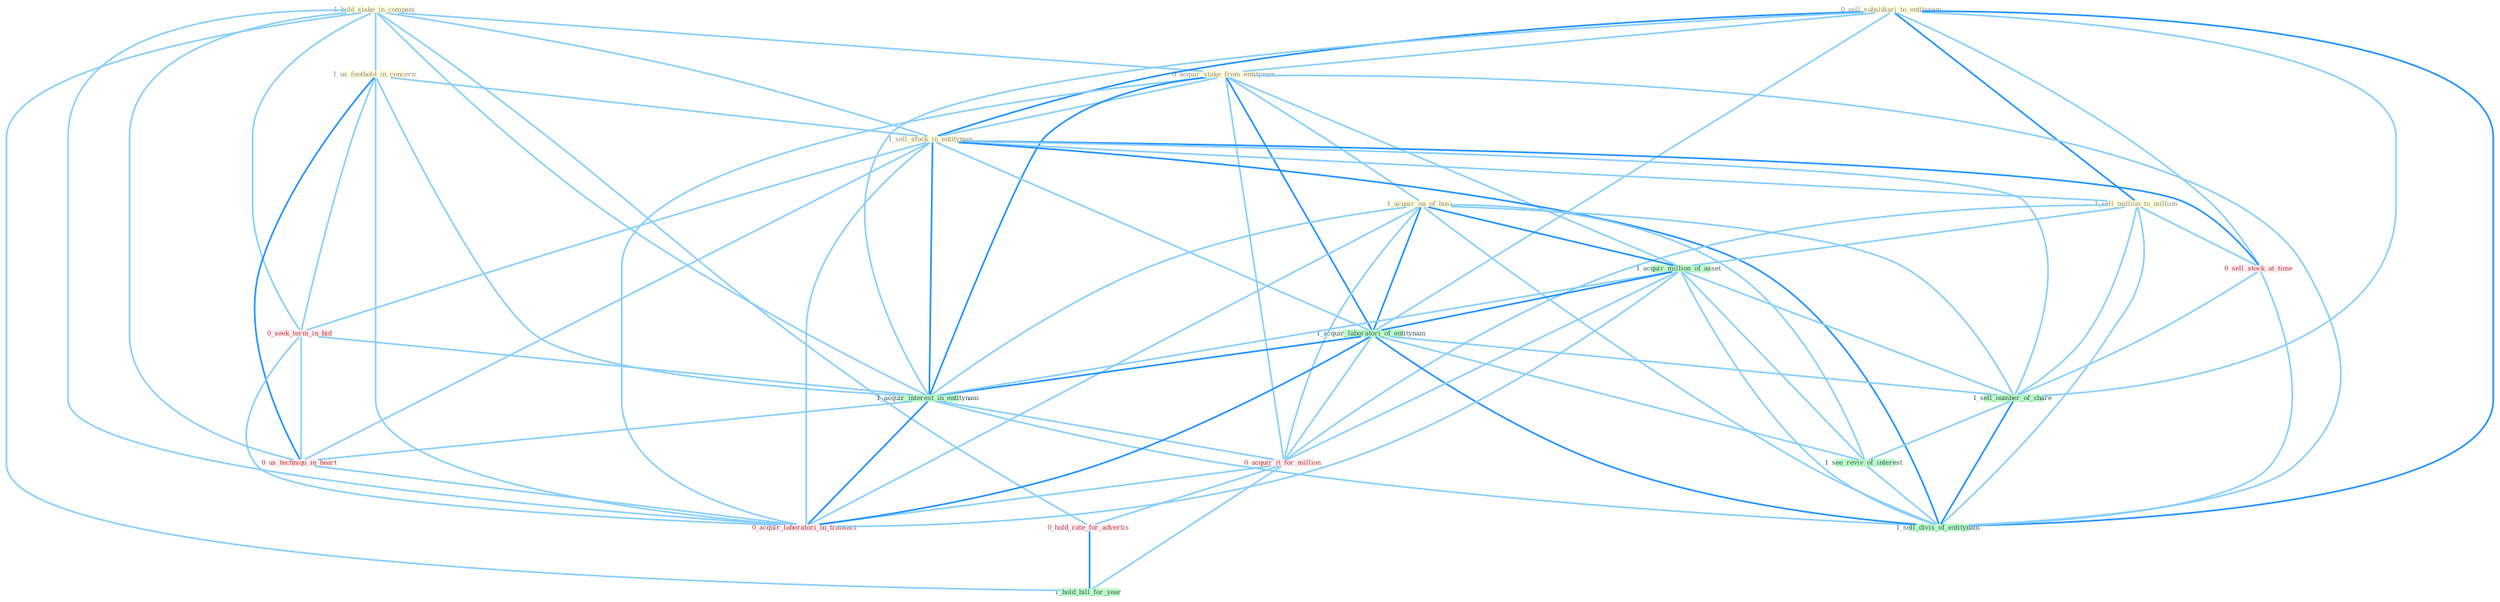 Graph G{ 
    node
    [shape=polygon,style=filled,width=.5,height=.06,color="#BDFCC9",fixedsize=true,fontsize=4,
    fontcolor="#2f4f4f"];
    {node
    [color="#ffffe0", fontcolor="#8b7d6b"] "1_hold_stake_in_compani " "0_sell_subsidiari_to_entitynam " "1_us_foothold_in_concern " "0_acquir_stake_from_entitynam " "1_sell_stock_in_entitynam " "1_sell_million_to_million " "1_acquir_on_of_busi "}
{node [color="#fff0f5", fontcolor="#b22222"] "0_seek_term_in_bid " "0_us_techniqu_in_heart " "0_acquir_it_for_million " "0_hold_rate_for_advertis " "0_acquir_laboratori_in_transact " "0_sell_stock_at_time "}
edge [color="#B0E2FF"];

	"1_hold_stake_in_compani " -- "1_us_foothold_in_concern " [w="1", color="#87cefa" ];
	"1_hold_stake_in_compani " -- "0_acquir_stake_from_entitynam " [w="1", color="#87cefa" ];
	"1_hold_stake_in_compani " -- "1_sell_stock_in_entitynam " [w="1", color="#87cefa" ];
	"1_hold_stake_in_compani " -- "0_seek_term_in_bid " [w="1", color="#87cefa" ];
	"1_hold_stake_in_compani " -- "1_acquir_interest_in_entitynam " [w="1", color="#87cefa" ];
	"1_hold_stake_in_compani " -- "0_us_techniqu_in_heart " [w="1", color="#87cefa" ];
	"1_hold_stake_in_compani " -- "0_hold_rate_for_advertis " [w="1", color="#87cefa" ];
	"1_hold_stake_in_compani " -- "0_acquir_laboratori_in_transact " [w="1", color="#87cefa" ];
	"1_hold_stake_in_compani " -- "1_hold_bill_for_year " [w="1", color="#87cefa" ];
	"0_sell_subsidiari_to_entitynam " -- "0_acquir_stake_from_entitynam " [w="1", color="#87cefa" ];
	"0_sell_subsidiari_to_entitynam " -- "1_sell_stock_in_entitynam " [w="2", color="#1e90ff" , len=0.8];
	"0_sell_subsidiari_to_entitynam " -- "1_sell_million_to_million " [w="2", color="#1e90ff" , len=0.8];
	"0_sell_subsidiari_to_entitynam " -- "1_acquir_laboratori_of_entitynam " [w="1", color="#87cefa" ];
	"0_sell_subsidiari_to_entitynam " -- "1_acquir_interest_in_entitynam " [w="1", color="#87cefa" ];
	"0_sell_subsidiari_to_entitynam " -- "0_sell_stock_at_time " [w="1", color="#87cefa" ];
	"0_sell_subsidiari_to_entitynam " -- "1_sell_number_of_share " [w="1", color="#87cefa" ];
	"0_sell_subsidiari_to_entitynam " -- "1_sell_divis_of_entitynam " [w="2", color="#1e90ff" , len=0.8];
	"1_us_foothold_in_concern " -- "1_sell_stock_in_entitynam " [w="1", color="#87cefa" ];
	"1_us_foothold_in_concern " -- "0_seek_term_in_bid " [w="1", color="#87cefa" ];
	"1_us_foothold_in_concern " -- "1_acquir_interest_in_entitynam " [w="1", color="#87cefa" ];
	"1_us_foothold_in_concern " -- "0_us_techniqu_in_heart " [w="2", color="#1e90ff" , len=0.8];
	"1_us_foothold_in_concern " -- "0_acquir_laboratori_in_transact " [w="1", color="#87cefa" ];
	"0_acquir_stake_from_entitynam " -- "1_sell_stock_in_entitynam " [w="1", color="#87cefa" ];
	"0_acquir_stake_from_entitynam " -- "1_acquir_on_of_busi " [w="1", color="#87cefa" ];
	"0_acquir_stake_from_entitynam " -- "1_acquir_million_of_asset " [w="1", color="#87cefa" ];
	"0_acquir_stake_from_entitynam " -- "1_acquir_laboratori_of_entitynam " [w="2", color="#1e90ff" , len=0.8];
	"0_acquir_stake_from_entitynam " -- "1_acquir_interest_in_entitynam " [w="2", color="#1e90ff" , len=0.8];
	"0_acquir_stake_from_entitynam " -- "0_acquir_it_for_million " [w="1", color="#87cefa" ];
	"0_acquir_stake_from_entitynam " -- "0_acquir_laboratori_in_transact " [w="1", color="#87cefa" ];
	"0_acquir_stake_from_entitynam " -- "1_sell_divis_of_entitynam " [w="1", color="#87cefa" ];
	"1_sell_stock_in_entitynam " -- "1_sell_million_to_million " [w="1", color="#87cefa" ];
	"1_sell_stock_in_entitynam " -- "1_acquir_laboratori_of_entitynam " [w="1", color="#87cefa" ];
	"1_sell_stock_in_entitynam " -- "0_seek_term_in_bid " [w="1", color="#87cefa" ];
	"1_sell_stock_in_entitynam " -- "1_acquir_interest_in_entitynam " [w="2", color="#1e90ff" , len=0.8];
	"1_sell_stock_in_entitynam " -- "0_us_techniqu_in_heart " [w="1", color="#87cefa" ];
	"1_sell_stock_in_entitynam " -- "0_acquir_laboratori_in_transact " [w="1", color="#87cefa" ];
	"1_sell_stock_in_entitynam " -- "0_sell_stock_at_time " [w="2", color="#1e90ff" , len=0.8];
	"1_sell_stock_in_entitynam " -- "1_sell_number_of_share " [w="1", color="#87cefa" ];
	"1_sell_stock_in_entitynam " -- "1_sell_divis_of_entitynam " [w="2", color="#1e90ff" , len=0.8];
	"1_sell_million_to_million " -- "1_acquir_million_of_asset " [w="1", color="#87cefa" ];
	"1_sell_million_to_million " -- "0_acquir_it_for_million " [w="1", color="#87cefa" ];
	"1_sell_million_to_million " -- "0_sell_stock_at_time " [w="1", color="#87cefa" ];
	"1_sell_million_to_million " -- "1_sell_number_of_share " [w="1", color="#87cefa" ];
	"1_sell_million_to_million " -- "1_sell_divis_of_entitynam " [w="1", color="#87cefa" ];
	"1_acquir_on_of_busi " -- "1_acquir_million_of_asset " [w="2", color="#1e90ff" , len=0.8];
	"1_acquir_on_of_busi " -- "1_acquir_laboratori_of_entitynam " [w="2", color="#1e90ff" , len=0.8];
	"1_acquir_on_of_busi " -- "1_acquir_interest_in_entitynam " [w="1", color="#87cefa" ];
	"1_acquir_on_of_busi " -- "0_acquir_it_for_million " [w="1", color="#87cefa" ];
	"1_acquir_on_of_busi " -- "0_acquir_laboratori_in_transact " [w="1", color="#87cefa" ];
	"1_acquir_on_of_busi " -- "1_sell_number_of_share " [w="1", color="#87cefa" ];
	"1_acquir_on_of_busi " -- "1_see_reviv_of_interest " [w="1", color="#87cefa" ];
	"1_acquir_on_of_busi " -- "1_sell_divis_of_entitynam " [w="1", color="#87cefa" ];
	"1_acquir_million_of_asset " -- "1_acquir_laboratori_of_entitynam " [w="2", color="#1e90ff" , len=0.8];
	"1_acquir_million_of_asset " -- "1_acquir_interest_in_entitynam " [w="1", color="#87cefa" ];
	"1_acquir_million_of_asset " -- "0_acquir_it_for_million " [w="1", color="#87cefa" ];
	"1_acquir_million_of_asset " -- "0_acquir_laboratori_in_transact " [w="1", color="#87cefa" ];
	"1_acquir_million_of_asset " -- "1_sell_number_of_share " [w="1", color="#87cefa" ];
	"1_acquir_million_of_asset " -- "1_see_reviv_of_interest " [w="1", color="#87cefa" ];
	"1_acquir_million_of_asset " -- "1_sell_divis_of_entitynam " [w="1", color="#87cefa" ];
	"1_acquir_laboratori_of_entitynam " -- "1_acquir_interest_in_entitynam " [w="2", color="#1e90ff" , len=0.8];
	"1_acquir_laboratori_of_entitynam " -- "0_acquir_it_for_million " [w="1", color="#87cefa" ];
	"1_acquir_laboratori_of_entitynam " -- "0_acquir_laboratori_in_transact " [w="2", color="#1e90ff" , len=0.8];
	"1_acquir_laboratori_of_entitynam " -- "1_sell_number_of_share " [w="1", color="#87cefa" ];
	"1_acquir_laboratori_of_entitynam " -- "1_see_reviv_of_interest " [w="1", color="#87cefa" ];
	"1_acquir_laboratori_of_entitynam " -- "1_sell_divis_of_entitynam " [w="2", color="#1e90ff" , len=0.8];
	"0_seek_term_in_bid " -- "1_acquir_interest_in_entitynam " [w="1", color="#87cefa" ];
	"0_seek_term_in_bid " -- "0_us_techniqu_in_heart " [w="1", color="#87cefa" ];
	"0_seek_term_in_bid " -- "0_acquir_laboratori_in_transact " [w="1", color="#87cefa" ];
	"1_acquir_interest_in_entitynam " -- "0_us_techniqu_in_heart " [w="1", color="#87cefa" ];
	"1_acquir_interest_in_entitynam " -- "0_acquir_it_for_million " [w="1", color="#87cefa" ];
	"1_acquir_interest_in_entitynam " -- "0_acquir_laboratori_in_transact " [w="2", color="#1e90ff" , len=0.8];
	"1_acquir_interest_in_entitynam " -- "1_sell_divis_of_entitynam " [w="1", color="#87cefa" ];
	"0_us_techniqu_in_heart " -- "0_acquir_laboratori_in_transact " [w="1", color="#87cefa" ];
	"0_acquir_it_for_million " -- "0_hold_rate_for_advertis " [w="1", color="#87cefa" ];
	"0_acquir_it_for_million " -- "0_acquir_laboratori_in_transact " [w="1", color="#87cefa" ];
	"0_acquir_it_for_million " -- "1_hold_bill_for_year " [w="1", color="#87cefa" ];
	"0_hold_rate_for_advertis " -- "1_hold_bill_for_year " [w="2", color="#1e90ff" , len=0.8];
	"0_sell_stock_at_time " -- "1_sell_number_of_share " [w="1", color="#87cefa" ];
	"0_sell_stock_at_time " -- "1_sell_divis_of_entitynam " [w="1", color="#87cefa" ];
	"1_sell_number_of_share " -- "1_see_reviv_of_interest " [w="1", color="#87cefa" ];
	"1_sell_number_of_share " -- "1_sell_divis_of_entitynam " [w="2", color="#1e90ff" , len=0.8];
	"1_see_reviv_of_interest " -- "1_sell_divis_of_entitynam " [w="1", color="#87cefa" ];
}